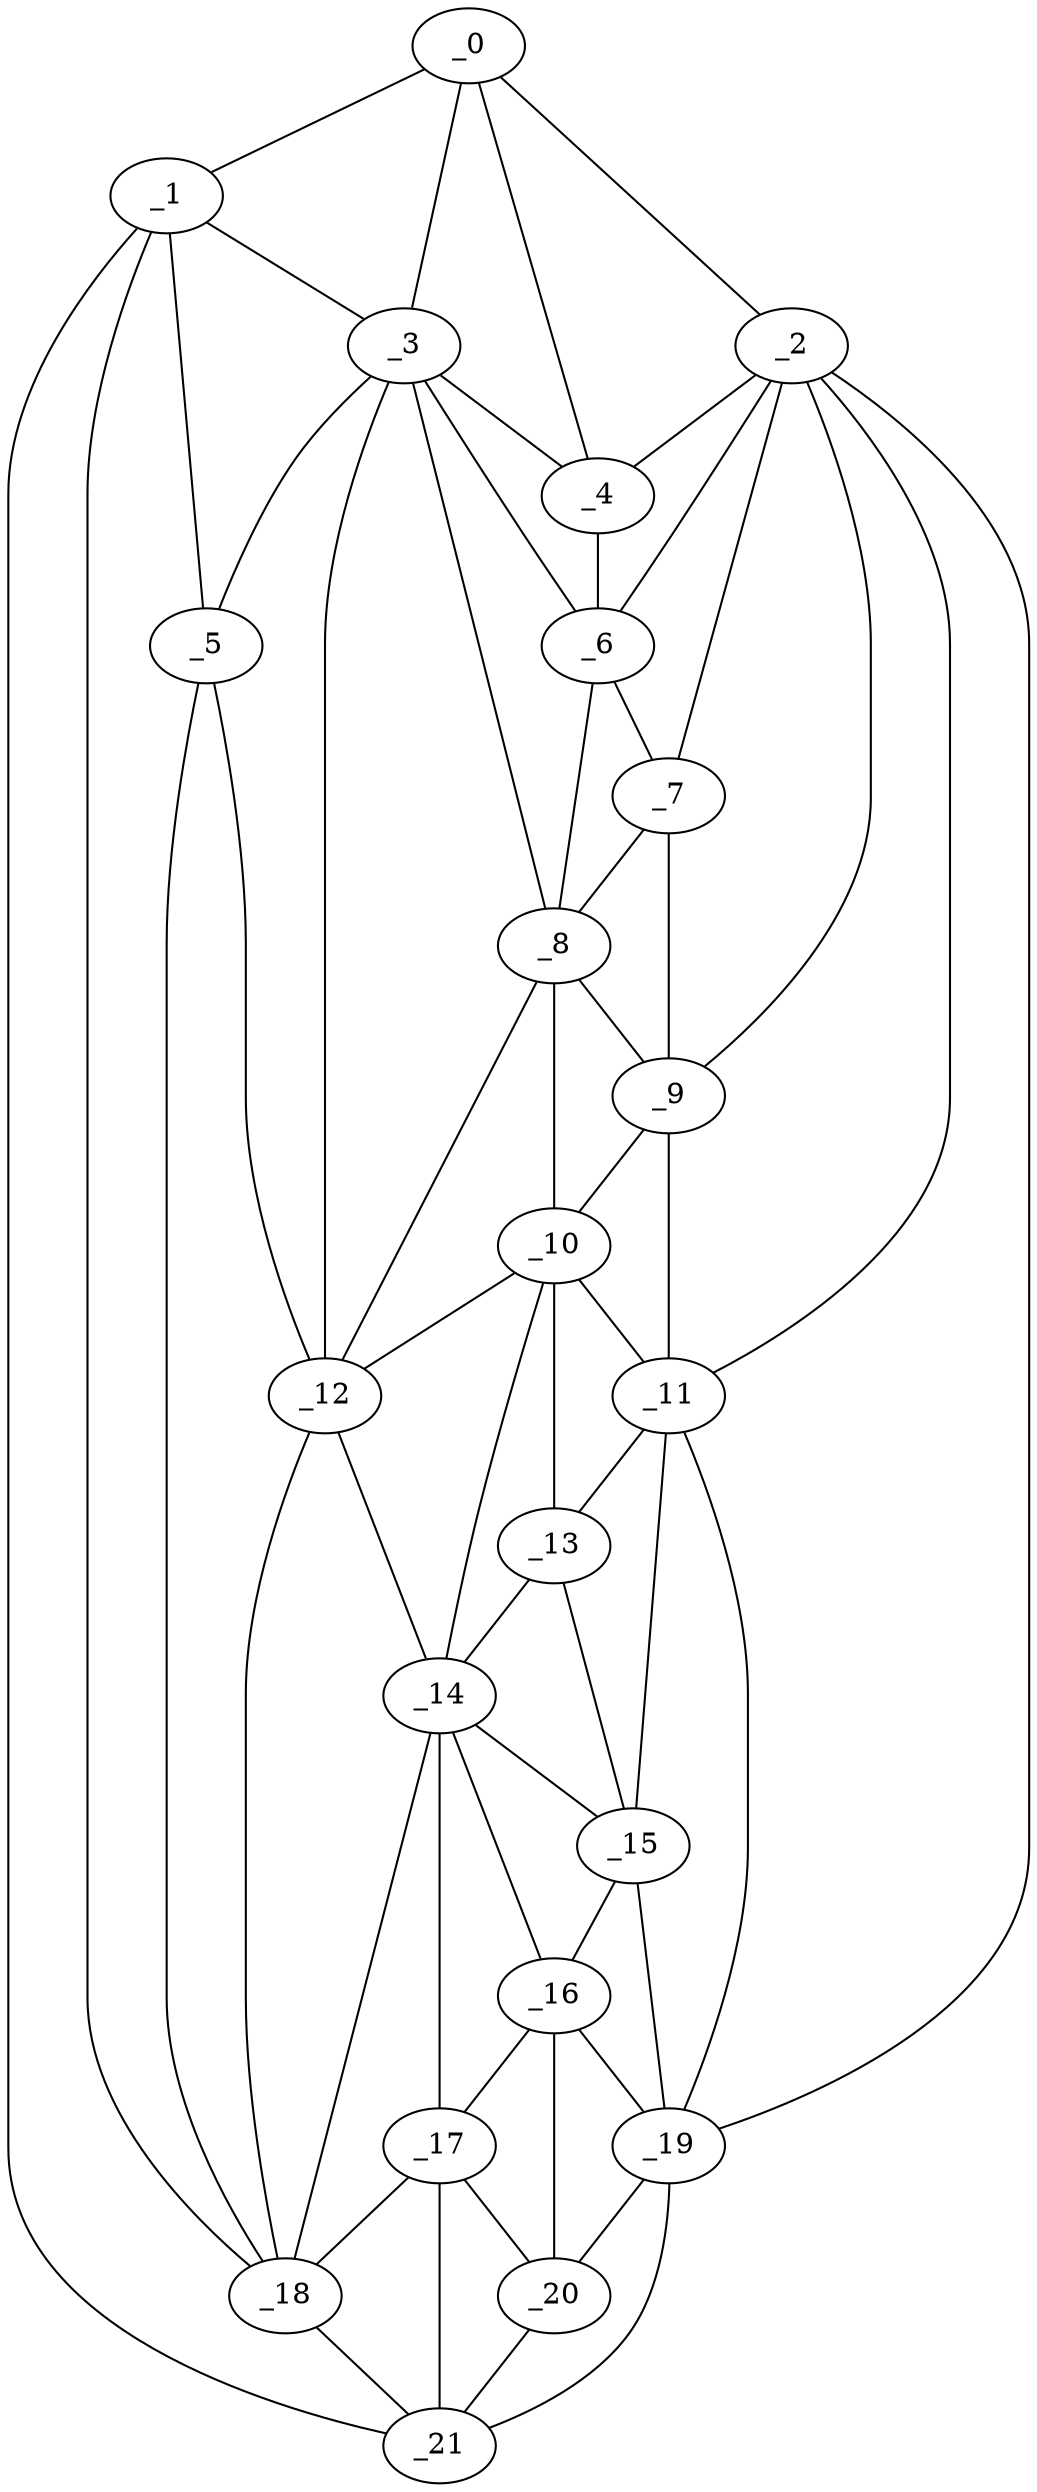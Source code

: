 graph "obj96__0.gxl" {
	_0	 [x=6,
		y=64];
	_1	 [x=6,
		y=92];
	_0 -- _1	 [valence=1];
	_2	 [x=10,
		y=38];
	_0 -- _2	 [valence=1];
	_3	 [x=14,
		y=67];
	_0 -- _3	 [valence=1];
	_4	 [x=15,
		y=59];
	_0 -- _4	 [valence=2];
	_1 -- _3	 [valence=1];
	_5	 [x=15,
		y=89];
	_1 -- _5	 [valence=2];
	_18	 [x=117,
		y=89];
	_1 -- _18	 [valence=1];
	_21	 [x=126,
		y=91];
	_1 -- _21	 [valence=1];
	_2 -- _4	 [valence=1];
	_6	 [x=21,
		y=55];
	_2 -- _6	 [valence=1];
	_7	 [x=24,
		y=39];
	_2 -- _7	 [valence=2];
	_9	 [x=32,
		y=39];
	_2 -- _9	 [valence=2];
	_11	 [x=39,
		y=39];
	_2 -- _11	 [valence=2];
	_19	 [x=123,
		y=36];
	_2 -- _19	 [valence=1];
	_3 -- _4	 [valence=1];
	_3 -- _5	 [valence=2];
	_3 -- _6	 [valence=2];
	_8	 [x=29,
		y=55];
	_3 -- _8	 [valence=2];
	_12	 [x=39,
		y=66];
	_3 -- _12	 [valence=2];
	_4 -- _6	 [valence=2];
	_5 -- _12	 [valence=2];
	_5 -- _18	 [valence=2];
	_6 -- _7	 [valence=2];
	_6 -- _8	 [valence=2];
	_7 -- _8	 [valence=2];
	_7 -- _9	 [valence=2];
	_8 -- _9	 [valence=2];
	_10	 [x=38,
		y=57];
	_8 -- _10	 [valence=2];
	_8 -- _12	 [valence=2];
	_9 -- _10	 [valence=1];
	_9 -- _11	 [valence=2];
	_10 -- _11	 [valence=2];
	_10 -- _12	 [valence=2];
	_13	 [x=55,
		y=49];
	_10 -- _13	 [valence=1];
	_14	 [x=56,
		y=55];
	_10 -- _14	 [valence=2];
	_11 -- _13	 [valence=1];
	_15	 [x=115,
		y=39];
	_11 -- _15	 [valence=2];
	_11 -- _19	 [valence=1];
	_12 -- _14	 [valence=2];
	_12 -- _18	 [valence=2];
	_13 -- _14	 [valence=2];
	_13 -- _15	 [valence=2];
	_14 -- _15	 [valence=2];
	_16	 [x=116,
		y=57];
	_14 -- _16	 [valence=2];
	_17	 [x=117,
		y=67];
	_14 -- _17	 [valence=2];
	_14 -- _18	 [valence=1];
	_15 -- _16	 [valence=2];
	_15 -- _19	 [valence=1];
	_16 -- _17	 [valence=1];
	_16 -- _19	 [valence=2];
	_20	 [x=124,
		y=63];
	_16 -- _20	 [valence=2];
	_17 -- _18	 [valence=2];
	_17 -- _20	 [valence=2];
	_17 -- _21	 [valence=2];
	_18 -- _21	 [valence=2];
	_19 -- _20	 [valence=2];
	_19 -- _21	 [valence=1];
	_20 -- _21	 [valence=2];
}
